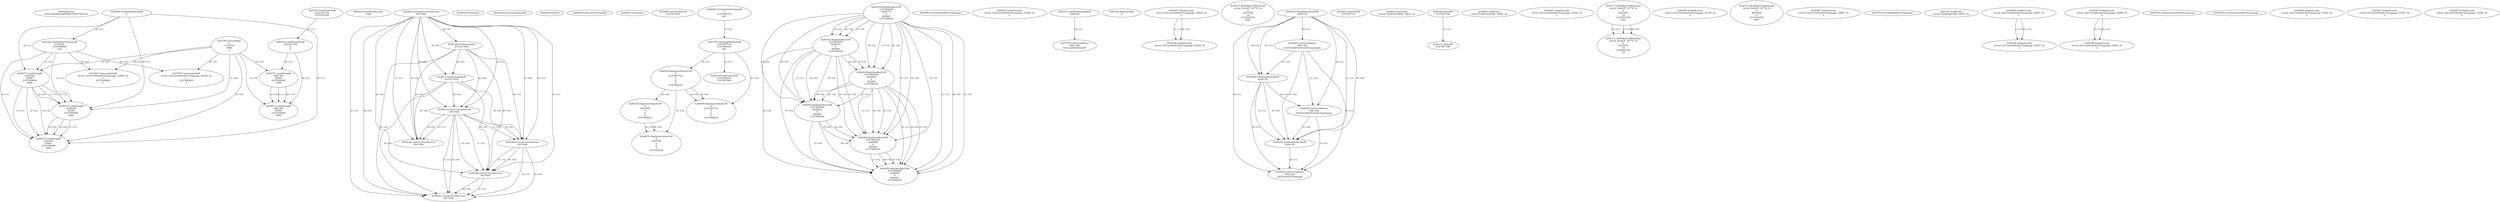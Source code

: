 // Global SCDG with merge call
digraph {
	0 [label="6850628.main
0034150e96a164f5308c1d6477961a7a"]
	1 [label="4254480.GetModuleHandleW
0"]
	2 [label="6844434.SetThreadLocale
1024"]
	3 [label="4243965.InitializeCriticalSection
6917004"]
	4 [label="4243979.GetVersion
"]
	5 [label="4250188.GetSystemInfo
2147417660"]
	3 -> 5 [label="(0-->0)"]
	6 [label="6844540.GetCommandLineW
"]
	7 [label="4214413.GetStartupInfoW
2147417624"]
	3 -> 7 [label="(0-->0)"]
	5 -> 7 [label="(0-->0)"]
	8 [label="6844560.GetACP
"]
	9 [label="6844580.GetCurrentThreadId
"]
	10 [label="4250204.GetVersion
"]
	11 [label="4276690.GetVersionExW
2147417420"]
	12 [label="4243306.GetModuleFileNameW
4194304
2147408904
522"]
	1 -> 12 [label="(0-->1)"]
	13 [label="4248064.GetModuleFileNameW
0
2147408370
261"]
	14 [label="4215383.VirtualAlloc
0
1310704
4096
4"]
	15 [label="4246338.RegOpenKeyExW
2147483649
4246772
0
983065
2147408236"]
	16 [label="4246372.RegOpenKeyExW
2147483650
4246772
0
983065
2147408236"]
	15 -> 16 [label="(2-->2)"]
	15 -> 16 [label="(4-->4)"]
	15 -> 16 [label="(5-->5)"]
	17 [label="4246402.RegOpenKeyExW
2147483649
4246832
0
983065
2147408236"]
	15 -> 17 [label="(1-->1)"]
	15 -> 17 [label="(4-->4)"]
	16 -> 17 [label="(4-->4)"]
	15 -> 17 [label="(5-->5)"]
	16 -> 17 [label="(5-->5)"]
	18 [label="4246432.RegOpenKeyExW
2147483650
4246832
0
983065
2147408236"]
	16 -> 18 [label="(1-->1)"]
	17 -> 18 [label="(2-->2)"]
	15 -> 18 [label="(4-->4)"]
	16 -> 18 [label="(4-->4)"]
	17 -> 18 [label="(4-->4)"]
	15 -> 18 [label="(5-->5)"]
	16 -> 18 [label="(5-->5)"]
	17 -> 18 [label="(5-->5)"]
	19 [label="4246462.RegOpenKeyExW
2147483649
4246884
0
983065
2147408236"]
	15 -> 19 [label="(1-->1)"]
	17 -> 19 [label="(1-->1)"]
	15 -> 19 [label="(4-->4)"]
	16 -> 19 [label="(4-->4)"]
	17 -> 19 [label="(4-->4)"]
	18 -> 19 [label="(4-->4)"]
	15 -> 19 [label="(5-->5)"]
	16 -> 19 [label="(5-->5)"]
	17 -> 19 [label="(5-->5)"]
	18 -> 19 [label="(5-->5)"]
	20 [label="4246492.RegOpenKeyExW
2147483649
4246936
0
983065
2147408236"]
	15 -> 20 [label="(1-->1)"]
	17 -> 20 [label="(1-->1)"]
	19 -> 20 [label="(1-->1)"]
	15 -> 20 [label="(4-->4)"]
	16 -> 20 [label="(4-->4)"]
	17 -> 20 [label="(4-->4)"]
	18 -> 20 [label="(4-->4)"]
	19 -> 20 [label="(4-->4)"]
	15 -> 20 [label="(5-->5)"]
	16 -> 20 [label="(5-->5)"]
	17 -> 20 [label="(5-->5)"]
	18 -> 20 [label="(5-->5)"]
	19 -> 20 [label="(5-->5)"]
	21 [label="4247883.GetUserDefaultUILanguage
"]
	22 [label="4245418.EnterCriticalSection
6917004"]
	3 -> 22 [label="(1-->1)"]
	3 -> 22 [label="(0-->0)"]
	5 -> 22 [label="(0-->0)"]
	7 -> 22 [label="(0-->0)"]
	23 [label="4245469.LeaveCriticalSection
6917004"]
	3 -> 23 [label="(1-->1)"]
	22 -> 23 [label="(1-->1)"]
	3 -> 23 [label="(0-->0)"]
	5 -> 23 [label="(0-->0)"]
	7 -> 23 [label="(0-->0)"]
	22 -> 23 [label="(0-->0)"]
	24 [label="4245487.IsValidLocale
retval_GetUserDefaultUILanguage_33246_32
2"]
	25 [label="4245741.GetModuleHandleW
4246160"]
	26 [label="4245758.GetProcAddress
9441320
GetLongPathNameW"]
	25 -> 26 [label="(0-->1)"]
	27 [label="4245785.GetLongPathNameW
2147407710
2147406542
261"]
	13 -> 27 [label="(3-->3)"]
	28 [label="4246556.RegQueryValueExW
0
2147407710
0
0
0
2147408232"]
	27 -> 28 [label="(1-->2)"]
	29 [label="4246635.RegQueryValueExW
0
4247000
0
0
0
2147408232"]
	28 -> 29 [label="(6-->6)"]
	30 [label="4246676.RegQueryValueExW
0
4247000
0
0
0
2147408232"]
	29 -> 30 [label="(2-->2)"]
	28 -> 30 [label="(6-->6)"]
	29 -> 30 [label="(6-->6)"]
	31 [label="4246722.RegCloseKey
0"]
	32 [label="4245487.IsValidLocale
retval_GetUserDefaultUILanguage_32928_32
2"]
	33 [label="4250171.MultiByteToWideChar
retval_GetACP_32774_32
0
4243728
16
2147403704
2047"]
	34 [label="4244018.GetModuleHandleW
4244120"]
	35 [label="4244024.GetProcAddress
9441320
GetThreadPreferredUILanguages"]
	34 -> 35 [label="(0-->1)"]
	36 [label="4244044.GetModuleHandleW
4244120"]
	34 -> 36 [label="(1-->1)"]
	34 -> 36 [label="(0-->0)"]
	35 -> 36 [label="(1-->0)"]
	37 [label="4244050.GetProcAddress
9441320
SetThreadPreferredUILanguages"]
	34 -> 37 [label="(0-->1)"]
	35 -> 37 [label="(1-->1)"]
	36 -> 37 [label="(0-->1)"]
	38 [label="4244070.GetModuleHandleW
4244120"]
	34 -> 38 [label="(1-->1)"]
	36 -> 38 [label="(1-->1)"]
	34 -> 38 [label="(0-->0)"]
	35 -> 38 [label="(1-->0)"]
	36 -> 38 [label="(0-->0)"]
	37 -> 38 [label="(1-->0)"]
	39 [label="4244076.GetProcAddress
9441320
GetThreadUILanguage"]
	34 -> 39 [label="(0-->1)"]
	35 -> 39 [label="(1-->1)"]
	36 -> 39 [label="(0-->1)"]
	37 -> 39 [label="(1-->1)"]
	38 -> 39 [label="(0-->1)"]
	40 [label="4245683.CharNextW
2147407716"]
	41 [label="4246014.FindFirstFileW
2147406542
2147407064"]
	27 -> 41 [label="(2-->1)"]
	42 [label="4246032.FindClose
retval_FindFirstFileW_33831_32"]
	43 [label="4246044.lstrlenW
2147407108"]
	44 [label="4246599.RegQueryValueExW
0
2147407710
0
0
0
2147408232"]
	27 -> 44 [label="(1-->2)"]
	28 -> 44 [label="(2-->2)"]
	28 -> 44 [label="(6-->6)"]
	45 [label="4246032.FindClose
retval_FindFirstFileW_32844_32"]
	46 [label="4245487.IsValidLocale
retval_GetUserDefaultUILanguage_33562_32
2"]
	47 [label="4250171.MultiByteToWideChar
retval_GetACP_32774_32
0
4243616
14
2147403704
2047"]
	48 [label="4250171.MultiByteToWideChar
retval_GetACP_32774_32
0
4243616
14
3224282764
15"]
	47 -> 48 [label="(1-->1)"]
	47 -> 48 [label="(3-->3)"]
	47 -> 48 [label="(4-->4)"]
	49 [label="4245487.IsValidLocale
retval_GetUserDefaultUILanguage_33139_32
2"]
	50 [label="4250171.MultiByteToWideChar
retval_GetACP_32774_32
0
4243668
11
2147403704
2047"]
	51 [label="4245487.IsValidLocale
retval_GetUserDefaultUILanguage_32867_32
2"]
	52 [label="4245580.EnterCriticalSection
6917004"]
	3 -> 52 [label="(1-->1)"]
	22 -> 52 [label="(1-->1)"]
	23 -> 52 [label="(1-->1)"]
	3 -> 52 [label="(0-->0)"]
	5 -> 52 [label="(0-->0)"]
	7 -> 52 [label="(0-->0)"]
	22 -> 52 [label="(0-->0)"]
	23 -> 52 [label="(0-->0)"]
	53 [label="4245621.LeaveCriticalSection
6917004"]
	3 -> 53 [label="(1-->1)"]
	22 -> 53 [label="(1-->1)"]
	23 -> 53 [label="(1-->1)"]
	52 -> 53 [label="(1-->1)"]
	3 -> 53 [label="(0-->0)"]
	5 -> 53 [label="(0-->0)"]
	7 -> 53 [label="(0-->0)"]
	22 -> 53 [label="(0-->0)"]
	23 -> 53 [label="(0-->0)"]
	52 -> 53 [label="(0-->0)"]
	54 [label="4247558.GetUserDefaultUILanguage
"]
	55 [label="4247567.GetLocaleInfoW
retval_GetUserDefaultUILanguage_32939_32
3
2147408268
4"]
	12 -> 55 [label="(0-->2)"]
	14 -> 55 [label="(4-->4)"]
	56 [label="4247247.FindFirstFileW
3224341740
2147407640"]
	57 [label="4250073.LoadStringW
4194304
65485
2147409468
4096"]
	1 -> 57 [label="(0-->1)"]
	12 -> 57 [label="(1-->1)"]
	14 -> 57 [label="(3-->4)"]
	58 [label="4250073.LoadStringW
4194304
65484
2147409468
4096"]
	1 -> 58 [label="(0-->1)"]
	12 -> 58 [label="(1-->1)"]
	57 -> 58 [label="(1-->1)"]
	57 -> 58 [label="(3-->3)"]
	14 -> 58 [label="(3-->4)"]
	57 -> 58 [label="(4-->4)"]
	59 [label="4245454.LeaveCriticalSection
6917004"]
	3 -> 59 [label="(1-->1)"]
	22 -> 59 [label="(1-->1)"]
	3 -> 59 [label="(0-->0)"]
	5 -> 59 [label="(0-->0)"]
	7 -> 59 [label="(0-->0)"]
	22 -> 59 [label="(0-->0)"]
	60 [label="4247567.GetLocaleInfoW
retval_GetUserDefaultUILanguage_32996_32
3
2147408268
4"]
	12 -> 60 [label="(0-->2)"]
	14 -> 60 [label="(4-->4)"]
	61 [label="4247263.FindClose
retval_FindFirstFileW_33072_32"]
	62 [label="4248145.LoadLibraryExW
3224341740
0
2"]
	56 -> 62 [label="(1-->1)"]
	63 [label="4250073.LoadStringW
9441340
65485
2147409468
4096"]
	62 -> 63 [label="(0-->1)"]
	14 -> 63 [label="(3-->4)"]
	64 [label="4250073.LoadStringW
9441340
65484
2147409468
4096"]
	62 -> 64 [label="(0-->1)"]
	63 -> 64 [label="(1-->1)"]
	63 -> 64 [label="(3-->3)"]
	14 -> 64 [label="(3-->4)"]
	63 -> 64 [label="(4-->4)"]
	65 [label="4245487.IsValidLocale
retval_GetUserDefaultUILanguage_32927_32
2"]
	66 [label="4250073.LoadStringW
4194304
65483
2147409468
4096"]
	1 -> 66 [label="(0-->1)"]
	12 -> 66 [label="(1-->1)"]
	57 -> 66 [label="(1-->1)"]
	58 -> 66 [label="(1-->1)"]
	57 -> 66 [label="(3-->3)"]
	58 -> 66 [label="(3-->3)"]
	14 -> 66 [label="(3-->4)"]
	57 -> 66 [label="(4-->4)"]
	58 -> 66 [label="(4-->4)"]
	67 [label="4245487.IsValidLocale
retval_GetUserDefaultUILanguage_32999_32
2"]
	68 [label="4244766.IsValidLocale
retval_GetUserDefaultUILanguage_32999_32
2"]
	67 -> 68 [label="(1-->1)"]
	67 -> 68 [label="(2-->2)"]
	69 [label="4245525.GetSystemDefaultUILanguage
"]
	70 [label="4245552.GetSystemDefaultUILanguage
"]
	71 [label="4246113.lstrlenW
2147407108"]
	43 -> 71 [label="(1-->1)"]
	72 [label="4245487.IsValidLocale
retval_GetUserDefaultUILanguage_33382_32
2"]
	73 [label="4245487.IsValidLocale
retval_GetUserDefaultUILanguage_33347_32
2"]
	74 [label="4244766.IsValidLocale
retval_GetUserDefaultUILanguage_32927_32
2"]
	65 -> 74 [label="(1-->1)"]
	65 -> 74 [label="(2-->2)"]
	75 [label="4244766.IsValidLocale
retval_GetUserDefaultUILanguage_32928_32
2"]
	32 -> 75 [label="(1-->1)"]
	32 -> 75 [label="(2-->2)"]
	76 [label="4245487.IsValidLocale
retval_GetUserDefaultUILanguage_33299_32
2"]
}
